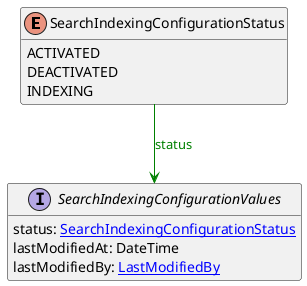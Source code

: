 @startuml

hide methods
enum SearchIndexingConfigurationStatus {
    ACTIVATED
    DEACTIVATED
    INDEXING
}
interface SearchIndexingConfigurationValues [[SearchIndexingConfigurationValues.svg]]  {
    status: [[SearchIndexingConfigurationStatus.svg SearchIndexingConfigurationStatus]]
    lastModifiedAt: DateTime
    lastModifiedBy: [[LastModifiedBy.svg LastModifiedBy]]
}
SearchIndexingConfigurationStatus --> SearchIndexingConfigurationValues #green;text:green : "status"
@enduml
